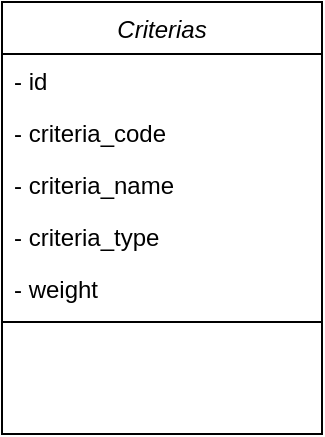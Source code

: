 <mxfile version="26.0.15">
  <diagram name="Page-1" id="FMK0VNzk36mYLRexNEvX">
    <mxGraphModel dx="864" dy="514" grid="1" gridSize="10" guides="1" tooltips="1" connect="1" arrows="1" fold="1" page="1" pageScale="1" pageWidth="850" pageHeight="1100" math="0" shadow="0">
      <root>
        <mxCell id="0" />
        <mxCell id="1" parent="0" />
        <mxCell id="LXXDtMiDJzrDIRGCEVuu-1" value="Criterias" style="swimlane;fontStyle=2;align=center;verticalAlign=top;childLayout=stackLayout;horizontal=1;startSize=26;horizontalStack=0;resizeParent=1;resizeLast=0;collapsible=1;marginBottom=0;rounded=0;shadow=0;strokeWidth=1;" parent="1" vertex="1">
          <mxGeometry x="300" y="310" width="160" height="216" as="geometry">
            <mxRectangle x="550" y="140" width="160" height="26" as="alternateBounds" />
          </mxGeometry>
        </mxCell>
        <mxCell id="LXXDtMiDJzrDIRGCEVuu-2" value="- id" style="text;align=left;verticalAlign=top;spacingLeft=4;spacingRight=4;overflow=hidden;rotatable=0;points=[[0,0.5],[1,0.5]];portConstraint=eastwest;" parent="LXXDtMiDJzrDIRGCEVuu-1" vertex="1">
          <mxGeometry y="26" width="160" height="26" as="geometry" />
        </mxCell>
        <mxCell id="LXXDtMiDJzrDIRGCEVuu-3" value="- criteria_code" style="text;align=left;verticalAlign=top;spacingLeft=4;spacingRight=4;overflow=hidden;rotatable=0;points=[[0,0.5],[1,0.5]];portConstraint=eastwest;rounded=0;shadow=0;html=0;" parent="LXXDtMiDJzrDIRGCEVuu-1" vertex="1">
          <mxGeometry y="52" width="160" height="26" as="geometry" />
        </mxCell>
        <mxCell id="LXXDtMiDJzrDIRGCEVuu-4" value="- criteria_name" style="text;align=left;verticalAlign=top;spacingLeft=4;spacingRight=4;overflow=hidden;rotatable=0;points=[[0,0.5],[1,0.5]];portConstraint=eastwest;rounded=0;shadow=0;html=0;" parent="LXXDtMiDJzrDIRGCEVuu-1" vertex="1">
          <mxGeometry y="78" width="160" height="26" as="geometry" />
        </mxCell>
        <mxCell id="LXXDtMiDJzrDIRGCEVuu-5" value="- criteria_type" style="text;align=left;verticalAlign=top;spacingLeft=4;spacingRight=4;overflow=hidden;rotatable=0;points=[[0,0.5],[1,0.5]];portConstraint=eastwest;rounded=0;shadow=0;html=0;" parent="LXXDtMiDJzrDIRGCEVuu-1" vertex="1">
          <mxGeometry y="104" width="160" height="26" as="geometry" />
        </mxCell>
        <mxCell id="LXXDtMiDJzrDIRGCEVuu-6" value="- weight" style="text;align=left;verticalAlign=top;spacingLeft=4;spacingRight=4;overflow=hidden;rotatable=0;points=[[0,0.5],[1,0.5]];portConstraint=eastwest;rounded=0;shadow=0;html=0;" parent="LXXDtMiDJzrDIRGCEVuu-1" vertex="1">
          <mxGeometry y="130" width="160" height="26" as="geometry" />
        </mxCell>
        <mxCell id="LXXDtMiDJzrDIRGCEVuu-7" value="" style="line;html=1;strokeWidth=1;align=left;verticalAlign=middle;spacingTop=-1;spacingLeft=3;spacingRight=3;rotatable=0;labelPosition=right;points=[];portConstraint=eastwest;" parent="LXXDtMiDJzrDIRGCEVuu-1" vertex="1">
          <mxGeometry y="156" width="160" height="8" as="geometry" />
        </mxCell>
      </root>
    </mxGraphModel>
  </diagram>
</mxfile>
